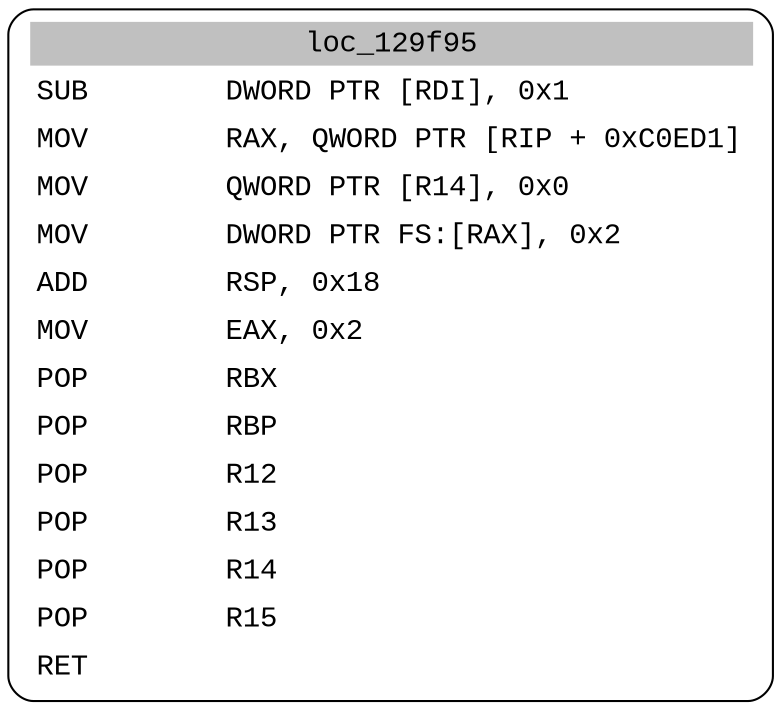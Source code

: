digraph asm_graph {
1941 [
shape="Mrecord" fontname="Courier New"label =<<table border="0" cellborder="0" cellpadding="3"><tr><td align="center" colspan="2" bgcolor="grey">loc_129f95</td></tr><tr><td align="left">SUB        DWORD PTR [RDI], 0x1</td></tr><tr><td align="left">MOV        RAX, QWORD PTR [RIP + 0xC0ED1]</td></tr><tr><td align="left">MOV        QWORD PTR [R14], 0x0</td></tr><tr><td align="left">MOV        DWORD PTR FS:[RAX], 0x2</td></tr><tr><td align="left">ADD        RSP, 0x18</td></tr><tr><td align="left">MOV        EAX, 0x2</td></tr><tr><td align="left">POP        RBX</td></tr><tr><td align="left">POP        RBP</td></tr><tr><td align="left">POP        R12</td></tr><tr><td align="left">POP        R13</td></tr><tr><td align="left">POP        R14</td></tr><tr><td align="left">POP        R15</td></tr><tr><td align="left">RET        </td></tr></table>> ];
}